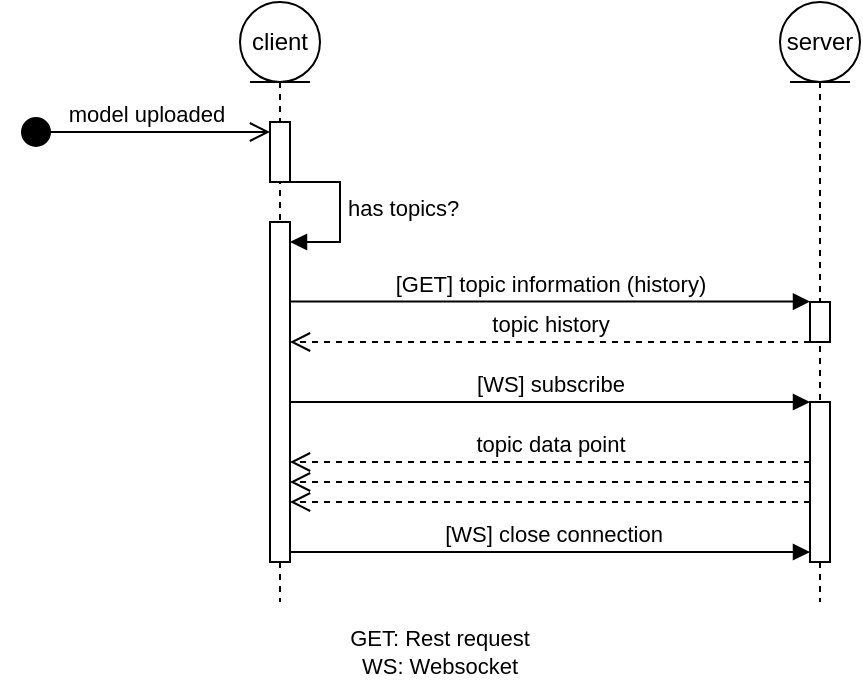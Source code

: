 <mxfile version="24.7.7">
  <diagram name="Page-1" id="YP_6cg5GkYYka4A9xflM">
    <mxGraphModel dx="571" dy="330" grid="1" gridSize="10" guides="1" tooltips="1" connect="1" arrows="1" fold="1" page="1" pageScale="1" pageWidth="850" pageHeight="1100" math="0" shadow="0">
      <root>
        <mxCell id="0" />
        <mxCell id="1" parent="0" />
        <mxCell id="fGKBeTUwiFX8djsi_qTr-1" value="client" style="shape=umlLifeline;perimeter=lifelinePerimeter;whiteSpace=wrap;html=1;container=1;dropTarget=0;collapsible=0;recursiveResize=0;outlineConnect=0;portConstraint=eastwest;newEdgeStyle={&quot;curved&quot;:0,&quot;rounded&quot;:0};participant=umlEntity;" vertex="1" parent="1">
          <mxGeometry x="120" y="120" width="40" height="300" as="geometry" />
        </mxCell>
        <mxCell id="fGKBeTUwiFX8djsi_qTr-7" value="" style="html=1;points=[[0,0,0,0,5],[0,1,0,0,-5],[1,0,0,0,5],[1,1,0,0,-5]];perimeter=orthogonalPerimeter;outlineConnect=0;targetShapes=umlLifeline;portConstraint=eastwest;newEdgeStyle={&quot;curved&quot;:0,&quot;rounded&quot;:0};" vertex="1" parent="fGKBeTUwiFX8djsi_qTr-1">
          <mxGeometry x="15" y="60" width="10" height="30" as="geometry" />
        </mxCell>
        <mxCell id="fGKBeTUwiFX8djsi_qTr-8" value="" style="html=1;points=[[0,0,0,0,5],[0,1,0,0,-5],[1,0,0,0,5],[1,1,0,0,-5]];perimeter=orthogonalPerimeter;outlineConnect=0;targetShapes=umlLifeline;portConstraint=eastwest;newEdgeStyle={&quot;curved&quot;:0,&quot;rounded&quot;:0};" vertex="1" parent="fGKBeTUwiFX8djsi_qTr-1">
          <mxGeometry x="15" y="110" width="10" height="170" as="geometry" />
        </mxCell>
        <mxCell id="fGKBeTUwiFX8djsi_qTr-9" value="has topics?" style="html=1;align=left;spacingLeft=2;endArrow=block;rounded=0;edgeStyle=orthogonalEdgeStyle;curved=0;rounded=0;" edge="1" target="fGKBeTUwiFX8djsi_qTr-8" parent="fGKBeTUwiFX8djsi_qTr-1">
          <mxGeometry relative="1" as="geometry">
            <mxPoint x="20" y="90" as="sourcePoint" />
            <Array as="points">
              <mxPoint x="50" y="120" />
            </Array>
          </mxGeometry>
        </mxCell>
        <mxCell id="fGKBeTUwiFX8djsi_qTr-2" value="server" style="shape=umlLifeline;perimeter=lifelinePerimeter;whiteSpace=wrap;html=1;container=1;dropTarget=0;collapsible=0;recursiveResize=0;outlineConnect=0;portConstraint=eastwest;newEdgeStyle={&quot;curved&quot;:0,&quot;rounded&quot;:0};participant=umlEntity;" vertex="1" parent="1">
          <mxGeometry x="390" y="120" width="40" height="300" as="geometry" />
        </mxCell>
        <mxCell id="fGKBeTUwiFX8djsi_qTr-6" value="" style="html=1;points=[[0,0,0,0,5],[0,1,0,0,-5],[1,0,0,0,5],[1,1,0,0,-5]];perimeter=orthogonalPerimeter;outlineConnect=0;targetShapes=umlLifeline;portConstraint=eastwest;newEdgeStyle={&quot;curved&quot;:0,&quot;rounded&quot;:0};" vertex="1" parent="fGKBeTUwiFX8djsi_qTr-2">
          <mxGeometry x="15" y="150" width="10" height="20" as="geometry" />
        </mxCell>
        <mxCell id="fGKBeTUwiFX8djsi_qTr-11" value="" style="html=1;points=[[0,0,0,0,5],[0,1,0,0,-5],[1,0,0,0,5],[1,1,0,0,-5]];perimeter=orthogonalPerimeter;outlineConnect=0;targetShapes=umlLifeline;portConstraint=eastwest;newEdgeStyle={&quot;curved&quot;:0,&quot;rounded&quot;:0};" vertex="1" parent="fGKBeTUwiFX8djsi_qTr-2">
          <mxGeometry x="15" y="200" width="10" height="80" as="geometry" />
        </mxCell>
        <mxCell id="fGKBeTUwiFX8djsi_qTr-4" value="model uploaded" style="html=1;verticalAlign=bottom;startArrow=circle;startFill=1;endArrow=open;startSize=6;endSize=8;curved=0;rounded=0;entryX=0;entryY=0;entryDx=0;entryDy=5;entryPerimeter=0;" edge="1" parent="1">
          <mxGeometry width="80" relative="1" as="geometry">
            <mxPoint x="10" y="185" as="sourcePoint" />
            <mxPoint x="135" y="185" as="targetPoint" />
          </mxGeometry>
        </mxCell>
        <mxCell id="fGKBeTUwiFX8djsi_qTr-5" value="[GET] topic information (history)" style="html=1;verticalAlign=bottom;startArrow=none;startFill=0;endArrow=block;startSize=8;curved=0;rounded=0;" edge="1" parent="1">
          <mxGeometry width="60" relative="1" as="geometry">
            <mxPoint x="145" y="269.8" as="sourcePoint" />
            <mxPoint x="405" y="269.8" as="targetPoint" />
          </mxGeometry>
        </mxCell>
        <mxCell id="fGKBeTUwiFX8djsi_qTr-10" value="topic history" style="html=1;verticalAlign=bottom;endArrow=open;dashed=1;endSize=8;curved=0;rounded=0;" edge="1" parent="1" source="fGKBeTUwiFX8djsi_qTr-6" target="fGKBeTUwiFX8djsi_qTr-8">
          <mxGeometry relative="1" as="geometry">
            <mxPoint x="310" y="310" as="sourcePoint" />
            <mxPoint x="230" y="310" as="targetPoint" />
            <Array as="points">
              <mxPoint x="320" y="290" />
            </Array>
          </mxGeometry>
        </mxCell>
        <mxCell id="fGKBeTUwiFX8djsi_qTr-12" value="[WS] subscribe" style="html=1;verticalAlign=bottom;startArrow=none;startFill=0;endArrow=block;startSize=8;curved=0;rounded=0;" edge="1" parent="1" source="fGKBeTUwiFX8djsi_qTr-8" target="fGKBeTUwiFX8djsi_qTr-11">
          <mxGeometry width="60" relative="1" as="geometry">
            <mxPoint x="250" y="330" as="sourcePoint" />
            <mxPoint x="380" y="330" as="targetPoint" />
          </mxGeometry>
        </mxCell>
        <mxCell id="fGKBeTUwiFX8djsi_qTr-13" value="topic data point" style="html=1;verticalAlign=bottom;endArrow=open;dashed=1;endSize=8;curved=0;rounded=0;" edge="1" parent="1">
          <mxGeometry relative="1" as="geometry">
            <mxPoint x="405" y="350" as="sourcePoint" />
            <mxPoint x="145" y="350" as="targetPoint" />
          </mxGeometry>
        </mxCell>
        <mxCell id="fGKBeTUwiFX8djsi_qTr-14" value="" style="html=1;verticalAlign=bottom;endArrow=open;dashed=1;endSize=8;curved=0;rounded=0;" edge="1" parent="1" source="fGKBeTUwiFX8djsi_qTr-11" target="fGKBeTUwiFX8djsi_qTr-8">
          <mxGeometry relative="1" as="geometry">
            <mxPoint x="400" y="360" as="sourcePoint" />
            <mxPoint x="150" y="360" as="targetPoint" />
          </mxGeometry>
        </mxCell>
        <mxCell id="fGKBeTUwiFX8djsi_qTr-15" value="" style="html=1;verticalAlign=bottom;endArrow=open;dashed=1;endSize=8;curved=0;rounded=0;" edge="1" parent="1">
          <mxGeometry relative="1" as="geometry">
            <mxPoint x="405" y="370" as="sourcePoint" />
            <mxPoint x="145" y="370" as="targetPoint" />
          </mxGeometry>
        </mxCell>
        <mxCell id="fGKBeTUwiFX8djsi_qTr-17" value="&amp;nbsp;[WS] close connection" style="html=1;verticalAlign=bottom;endArrow=block;curved=0;rounded=0;entryX=0;entryY=1;entryDx=0;entryDy=-5;entryPerimeter=0;" edge="1" parent="1" source="fGKBeTUwiFX8djsi_qTr-8" target="fGKBeTUwiFX8djsi_qTr-11">
          <mxGeometry width="80" relative="1" as="geometry">
            <mxPoint x="240" y="420" as="sourcePoint" />
            <mxPoint x="320" y="420" as="targetPoint" />
          </mxGeometry>
        </mxCell>
        <mxCell id="fGKBeTUwiFX8djsi_qTr-19" value="&lt;div style=&quot;font-size: 11px;&quot;&gt;&lt;font style=&quot;font-size: 11px;&quot;&gt;GET: Rest request&lt;/font&gt;&lt;/div&gt;&lt;font style=&quot;font-size: 11px;&quot;&gt;WS: Websocket&lt;/font&gt;" style="text;html=1;align=center;verticalAlign=middle;whiteSpace=wrap;rounded=0;" vertex="1" parent="1">
          <mxGeometry x="160" y="430" width="120" height="30" as="geometry" />
        </mxCell>
      </root>
    </mxGraphModel>
  </diagram>
</mxfile>
